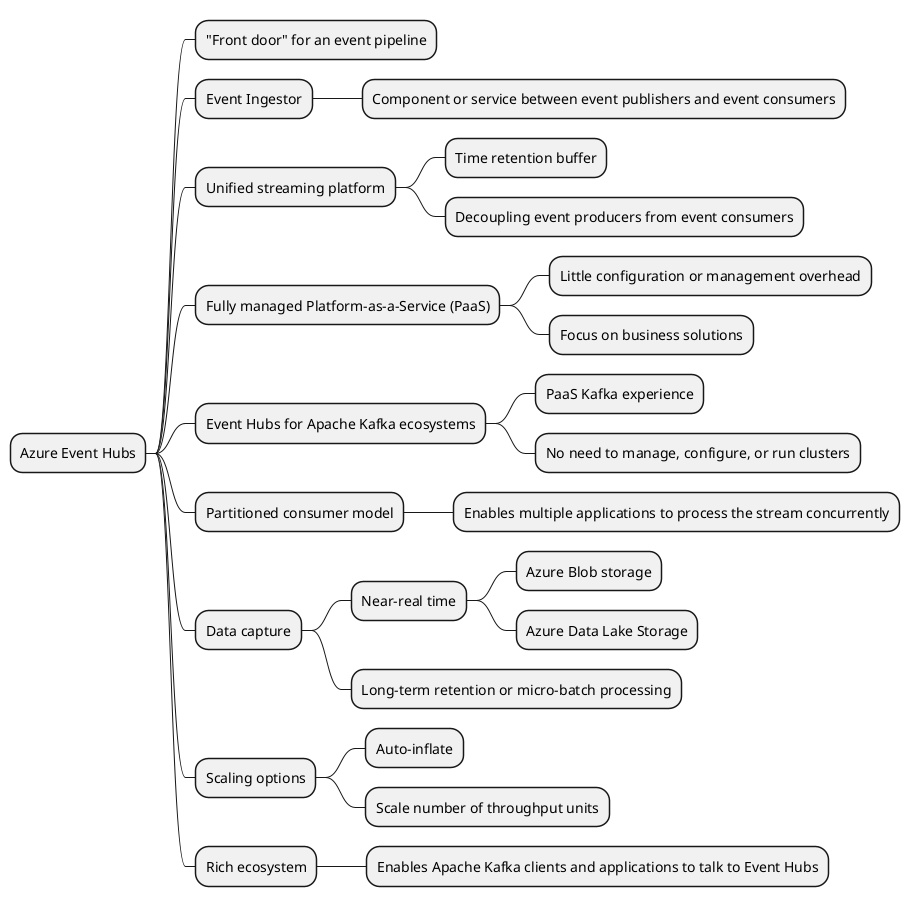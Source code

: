 @startmindmap
* Azure Event Hubs
** "Front door" for an event pipeline
** Event Ingestor
*** Component or service between event publishers and event consumers
** Unified streaming platform
*** Time retention buffer
*** Decoupling event producers from event consumers
** Fully managed Platform-as-a-Service (PaaS)
*** Little configuration or management overhead
*** Focus on business solutions
** Event Hubs for Apache Kafka ecosystems
*** PaaS Kafka experience
*** No need to manage, configure, or run clusters
** Partitioned consumer model
*** Enables multiple applications to process the stream concurrently
** Data capture
*** Near-real time
**** Azure Blob storage
**** Azure Data Lake Storage
*** Long-term retention or micro-batch processing
** Scaling options
*** Auto-inflate
*** Scale number of throughput units
** Rich ecosystem
*** Enables Apache Kafka clients and applications to talk to Event Hubs
@endmindmap
